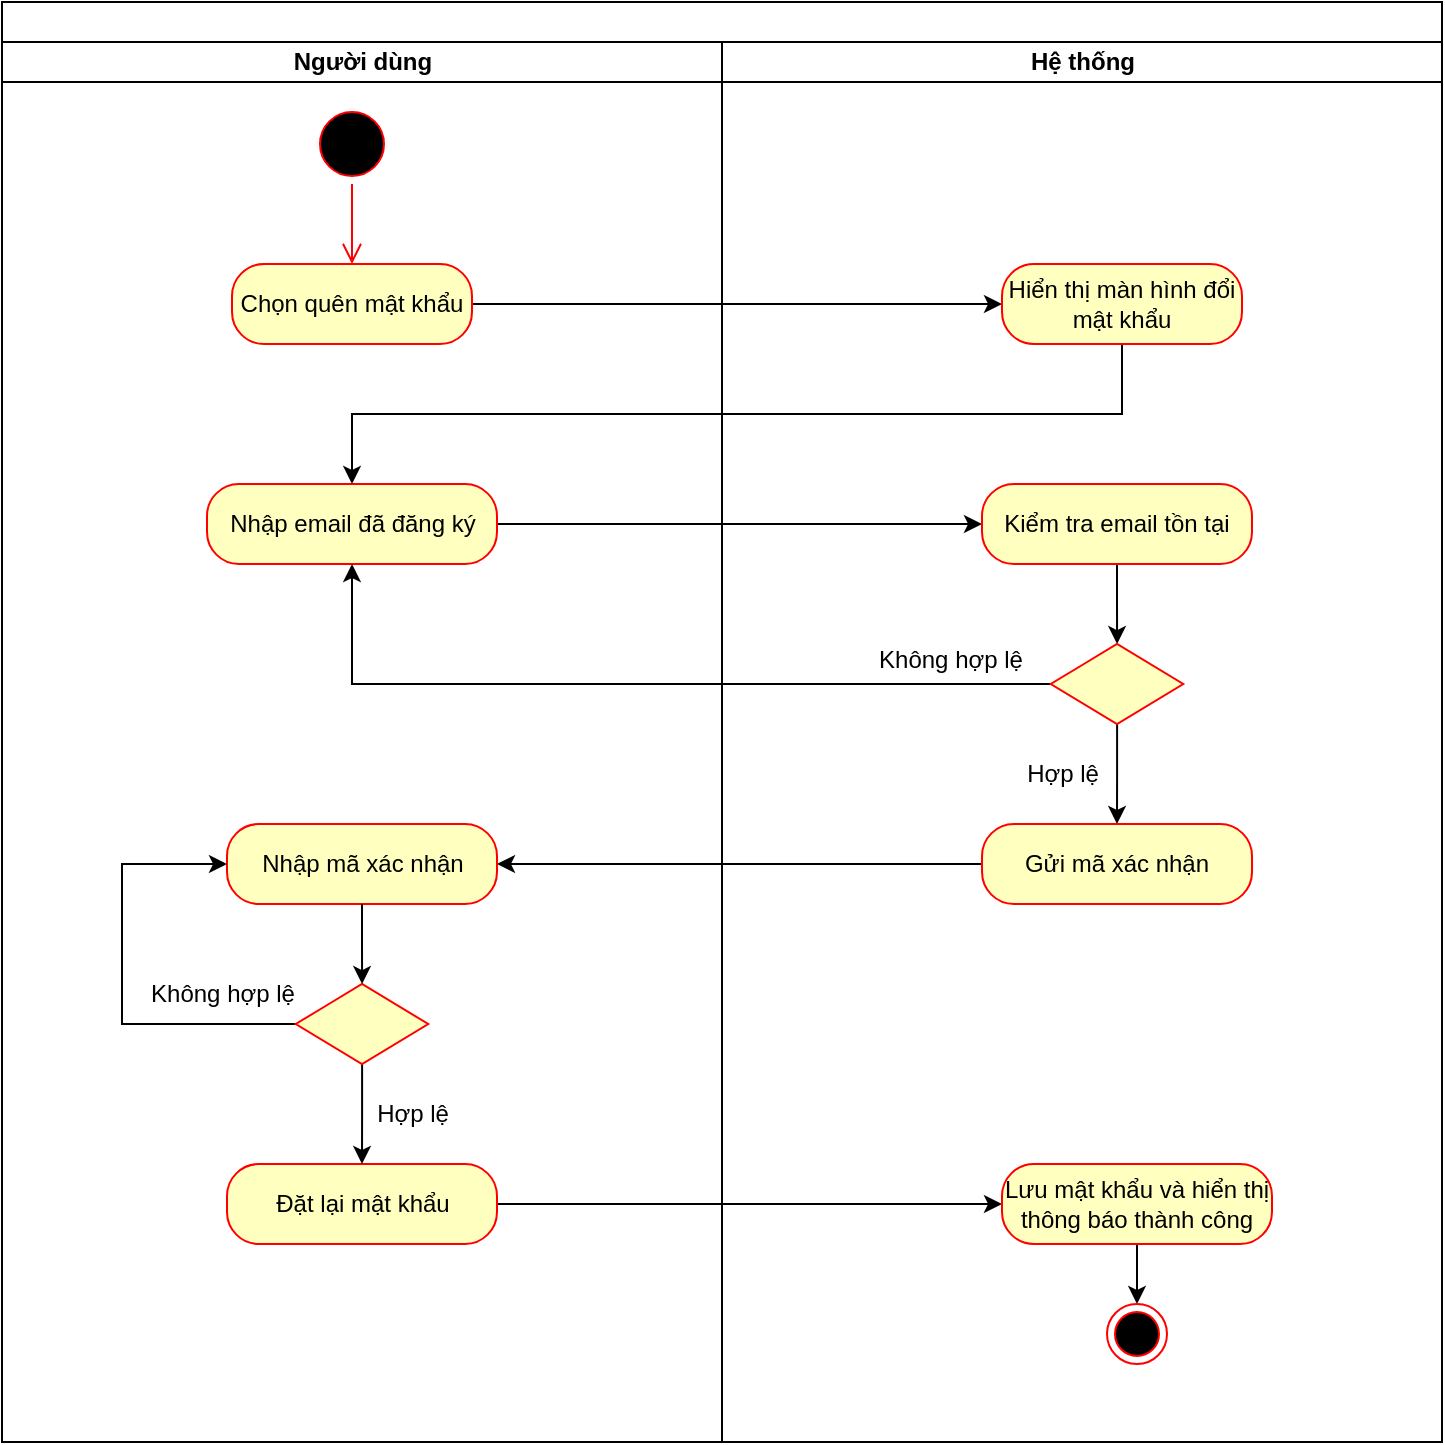 <mxfile version="23.1.6" type="github">
  <diagram name="Page-1" id="e7e014a7-5840-1c2e-5031-d8a46d1fe8dd">
    <mxGraphModel dx="1616" dy="888" grid="1" gridSize="10" guides="1" tooltips="1" connect="1" arrows="1" fold="1" page="1" pageScale="1" pageWidth="1169" pageHeight="826" background="none" math="0" shadow="0">
      <root>
        <mxCell id="0" />
        <mxCell id="1" parent="0" />
        <mxCell id="fF-WyDOVF_BssLDyHzEs-42" value="" style="swimlane;childLayout=stackLayout;resizeParent=1;resizeParentMax=0;startSize=20;html=1;" vertex="1" parent="1">
          <mxGeometry x="200" y="40" width="720" height="720" as="geometry">
            <mxRectangle x="200" y="40" width="50" height="40" as="alternateBounds" />
          </mxGeometry>
        </mxCell>
        <mxCell id="fF-WyDOVF_BssLDyHzEs-43" value="Người dùng" style="swimlane;startSize=20;html=1;" vertex="1" parent="fF-WyDOVF_BssLDyHzEs-42">
          <mxGeometry y="20" width="360" height="700" as="geometry">
            <mxRectangle y="20" width="40" height="460" as="alternateBounds" />
          </mxGeometry>
        </mxCell>
        <mxCell id="fF-WyDOVF_BssLDyHzEs-49" value="Hệ thống" style="swimlane;startSize=20;html=1;" vertex="1" parent="fF-WyDOVF_BssLDyHzEs-42">
          <mxGeometry x="360" y="20" width="360" height="700" as="geometry" />
        </mxCell>
        <mxCell id="fF-WyDOVF_BssLDyHzEs-76" value="" style="edgeStyle=orthogonalEdgeStyle;rounded=0;orthogonalLoop=1;jettySize=auto;html=1;" edge="1" parent="fF-WyDOVF_BssLDyHzEs-49" source="fF-WyDOVF_BssLDyHzEs-74" target="fF-WyDOVF_BssLDyHzEs-75">
          <mxGeometry relative="1" as="geometry" />
        </mxCell>
        <mxCell id="fF-WyDOVF_BssLDyHzEs-87" value="" style="edgeStyle=orthogonalEdgeStyle;rounded=0;orthogonalLoop=1;jettySize=auto;html=1;" edge="1" parent="fF-WyDOVF_BssLDyHzEs-49" source="fF-WyDOVF_BssLDyHzEs-83" target="fF-WyDOVF_BssLDyHzEs-86">
          <mxGeometry relative="1" as="geometry" />
        </mxCell>
        <mxCell id="fF-WyDOVF_BssLDyHzEs-91" value="" style="edgeStyle=orthogonalEdgeStyle;rounded=0;orthogonalLoop=1;jettySize=auto;html=1;" edge="1" parent="fF-WyDOVF_BssLDyHzEs-49" source="fF-WyDOVF_BssLDyHzEs-88" target="fF-WyDOVF_BssLDyHzEs-90">
          <mxGeometry relative="1" as="geometry" />
        </mxCell>
        <mxCell id="fF-WyDOVF_BssLDyHzEs-96" style="edgeStyle=orthogonalEdgeStyle;rounded=0;orthogonalLoop=1;jettySize=auto;html=1;exitX=0;exitY=0.5;exitDx=0;exitDy=0;entryX=0.5;entryY=1;entryDx=0;entryDy=0;" edge="1" parent="fF-WyDOVF_BssLDyHzEs-49" source="fF-WyDOVF_BssLDyHzEs-77" target="fF-WyDOVF_BssLDyHzEs-74">
          <mxGeometry relative="1" as="geometry" />
        </mxCell>
        <mxCell id="fF-WyDOVF_BssLDyHzEs-100" value="" style="edgeStyle=orthogonalEdgeStyle;rounded=0;orthogonalLoop=1;jettySize=auto;html=1;" edge="1" parent="fF-WyDOVF_BssLDyHzEs-49" source="fF-WyDOVF_BssLDyHzEs-71" target="fF-WyDOVF_BssLDyHzEs-99">
          <mxGeometry relative="1" as="geometry" />
        </mxCell>
        <mxCell id="fF-WyDOVF_BssLDyHzEs-102" style="edgeStyle=orthogonalEdgeStyle;rounded=0;orthogonalLoop=1;jettySize=auto;html=1;exitX=0.5;exitY=1;exitDx=0;exitDy=0;" edge="1" parent="fF-WyDOVF_BssLDyHzEs-49" source="fF-WyDOVF_BssLDyHzEs-99" target="fF-WyDOVF_BssLDyHzEs-74">
          <mxGeometry relative="1" as="geometry" />
        </mxCell>
        <mxCell id="fF-WyDOVF_BssLDyHzEs-69" value="" style="ellipse;html=1;shape=startState;fillColor=#000000;strokeColor=#ff0000;" vertex="1" parent="fF-WyDOVF_BssLDyHzEs-49">
          <mxGeometry x="-205" y="31" width="40" height="40" as="geometry" />
        </mxCell>
        <mxCell id="fF-WyDOVF_BssLDyHzEs-70" value="" style="edgeStyle=orthogonalEdgeStyle;html=1;verticalAlign=bottom;endArrow=open;endSize=8;strokeColor=#ff0000;rounded=0;entryX=0.5;entryY=0;entryDx=0;entryDy=0;" edge="1" source="fF-WyDOVF_BssLDyHzEs-69" parent="fF-WyDOVF_BssLDyHzEs-49" target="fF-WyDOVF_BssLDyHzEs-71">
          <mxGeometry relative="1" as="geometry">
            <mxPoint x="-185" y="121" as="targetPoint" />
          </mxGeometry>
        </mxCell>
        <mxCell id="fF-WyDOVF_BssLDyHzEs-71" value="Chọn quên mật khẩu" style="rounded=1;whiteSpace=wrap;html=1;arcSize=40;fontColor=#000000;fillColor=#ffffc0;strokeColor=#ff0000;" vertex="1" parent="fF-WyDOVF_BssLDyHzEs-49">
          <mxGeometry x="-245" y="111" width="120" height="40" as="geometry" />
        </mxCell>
        <mxCell id="fF-WyDOVF_BssLDyHzEs-74" value="Nhập email đã đăng ký" style="rounded=1;whiteSpace=wrap;html=1;arcSize=40;fontColor=#000000;fillColor=#ffffc0;strokeColor=#ff0000;" vertex="1" parent="fF-WyDOVF_BssLDyHzEs-49">
          <mxGeometry x="-257.5" y="221" width="145" height="40" as="geometry" />
        </mxCell>
        <mxCell id="fF-WyDOVF_BssLDyHzEs-86" value="Nhập mã xác nhận" style="whiteSpace=wrap;html=1;fillColor=#ffffc0;strokeColor=#ff0000;fontColor=#000000;rounded=1;arcSize=40;" vertex="1" parent="fF-WyDOVF_BssLDyHzEs-49">
          <mxGeometry x="-247.5" y="391" width="135" height="40" as="geometry" />
        </mxCell>
        <mxCell id="fF-WyDOVF_BssLDyHzEs-88" value="Đặt lại mật khẩu" style="whiteSpace=wrap;html=1;fillColor=#ffffc0;strokeColor=#ff0000;fontColor=#000000;rounded=1;arcSize=40;" vertex="1" parent="fF-WyDOVF_BssLDyHzEs-49">
          <mxGeometry x="-247.5" y="561" width="135" height="40" as="geometry" />
        </mxCell>
        <mxCell id="fF-WyDOVF_BssLDyHzEs-109" value="" style="edgeStyle=orthogonalEdgeStyle;rounded=0;orthogonalLoop=1;jettySize=auto;html=1;" edge="1" parent="fF-WyDOVF_BssLDyHzEs-49" source="fF-WyDOVF_BssLDyHzEs-106" target="fF-WyDOVF_BssLDyHzEs-88">
          <mxGeometry relative="1" as="geometry" />
        </mxCell>
        <mxCell id="fF-WyDOVF_BssLDyHzEs-110" style="edgeStyle=orthogonalEdgeStyle;rounded=0;orthogonalLoop=1;jettySize=auto;html=1;exitX=0;exitY=0.5;exitDx=0;exitDy=0;entryX=0;entryY=0.5;entryDx=0;entryDy=0;" edge="1" parent="fF-WyDOVF_BssLDyHzEs-49" source="fF-WyDOVF_BssLDyHzEs-106" target="fF-WyDOVF_BssLDyHzEs-86">
          <mxGeometry relative="1" as="geometry">
            <Array as="points">
              <mxPoint x="-300" y="491" />
              <mxPoint x="-300" y="411" />
            </Array>
          </mxGeometry>
        </mxCell>
        <mxCell id="fF-WyDOVF_BssLDyHzEs-106" value="" style="rhombus;whiteSpace=wrap;html=1;fillColor=#ffffc0;strokeColor=#ff0000;fontColor=#000000;rounded=1;arcSize=0;" vertex="1" parent="fF-WyDOVF_BssLDyHzEs-49">
          <mxGeometry x="-213.12" y="471" width="66.25" height="40" as="geometry" />
        </mxCell>
        <mxCell id="fF-WyDOVF_BssLDyHzEs-107" value="" style="edgeStyle=orthogonalEdgeStyle;rounded=0;orthogonalLoop=1;jettySize=auto;html=1;" edge="1" parent="fF-WyDOVF_BssLDyHzEs-49" source="fF-WyDOVF_BssLDyHzEs-86" target="fF-WyDOVF_BssLDyHzEs-106">
          <mxGeometry relative="1" as="geometry" />
        </mxCell>
        <mxCell id="fF-WyDOVF_BssLDyHzEs-84" value="Hợp lệ" style="text;html=1;align=center;verticalAlign=middle;resizable=0;points=[];autosize=1;strokeColor=none;fillColor=none;" vertex="1" parent="fF-WyDOVF_BssLDyHzEs-49">
          <mxGeometry x="-185" y="521" width="60" height="30" as="geometry" />
        </mxCell>
        <mxCell id="fF-WyDOVF_BssLDyHzEs-111" value="Không hợp lệ" style="text;html=1;align=center;verticalAlign=middle;resizable=0;points=[];autosize=1;strokeColor=none;fillColor=none;" vertex="1" parent="fF-WyDOVF_BssLDyHzEs-49">
          <mxGeometry x="-300" y="461" width="100" height="30" as="geometry" />
        </mxCell>
        <mxCell id="fF-WyDOVF_BssLDyHzEs-78" value="" style="edgeStyle=orthogonalEdgeStyle;rounded=0;orthogonalLoop=1;jettySize=auto;html=1;" edge="1" parent="fF-WyDOVF_BssLDyHzEs-49" source="fF-WyDOVF_BssLDyHzEs-75" target="fF-WyDOVF_BssLDyHzEs-77">
          <mxGeometry relative="1" as="geometry" />
        </mxCell>
        <mxCell id="fF-WyDOVF_BssLDyHzEs-75" value="Kiểm tra email tồn tại" style="whiteSpace=wrap;html=1;fillColor=#ffffc0;strokeColor=#ff0000;fontColor=#000000;rounded=1;arcSize=40;" vertex="1" parent="fF-WyDOVF_BssLDyHzEs-49">
          <mxGeometry x="130" y="221" width="135" height="40" as="geometry" />
        </mxCell>
        <mxCell id="fF-WyDOVF_BssLDyHzEs-116" value="" style="edgeStyle=orthogonalEdgeStyle;rounded=0;orthogonalLoop=1;jettySize=auto;html=1;" edge="1" parent="fF-WyDOVF_BssLDyHzEs-49" source="fF-WyDOVF_BssLDyHzEs-77" target="fF-WyDOVF_BssLDyHzEs-83">
          <mxGeometry relative="1" as="geometry" />
        </mxCell>
        <mxCell id="fF-WyDOVF_BssLDyHzEs-77" value="" style="rhombus;whiteSpace=wrap;html=1;fillColor=#ffffc0;strokeColor=#ff0000;fontColor=#000000;rounded=1;arcSize=0;" vertex="1" parent="fF-WyDOVF_BssLDyHzEs-49">
          <mxGeometry x="164.38" y="301" width="66.25" height="40" as="geometry" />
        </mxCell>
        <mxCell id="fF-WyDOVF_BssLDyHzEs-83" value="Gửi mã xác nhận" style="whiteSpace=wrap;html=1;fillColor=#ffffc0;strokeColor=#ff0000;fontColor=#000000;rounded=1;arcSize=40;" vertex="1" parent="fF-WyDOVF_BssLDyHzEs-49">
          <mxGeometry x="130.01" y="391" width="135" height="40" as="geometry" />
        </mxCell>
        <mxCell id="fF-WyDOVF_BssLDyHzEs-108" value="" style="edgeStyle=orthogonalEdgeStyle;rounded=0;orthogonalLoop=1;jettySize=auto;html=1;" edge="1" parent="fF-WyDOVF_BssLDyHzEs-49" source="fF-WyDOVF_BssLDyHzEs-90" target="fF-WyDOVF_BssLDyHzEs-94">
          <mxGeometry relative="1" as="geometry" />
        </mxCell>
        <mxCell id="fF-WyDOVF_BssLDyHzEs-90" value="Lưu mật khẩu và hiển thị thông báo thành công" style="whiteSpace=wrap;html=1;fillColor=#ffffc0;strokeColor=#ff0000;fontColor=#000000;rounded=1;arcSize=40;" vertex="1" parent="fF-WyDOVF_BssLDyHzEs-49">
          <mxGeometry x="140" y="561" width="135" height="40" as="geometry" />
        </mxCell>
        <mxCell id="fF-WyDOVF_BssLDyHzEs-94" value="" style="ellipse;html=1;shape=endState;fillColor=#000000;strokeColor=#ff0000;" vertex="1" parent="fF-WyDOVF_BssLDyHzEs-49">
          <mxGeometry x="192.5" y="631" width="30" height="30" as="geometry" />
        </mxCell>
        <mxCell id="fF-WyDOVF_BssLDyHzEs-97" value="Không hợp lệ" style="text;html=1;align=center;verticalAlign=middle;resizable=0;points=[];autosize=1;strokeColor=none;fillColor=none;" vertex="1" parent="fF-WyDOVF_BssLDyHzEs-49">
          <mxGeometry x="64.38" y="294" width="100" height="30" as="geometry" />
        </mxCell>
        <mxCell id="fF-WyDOVF_BssLDyHzEs-99" value="Hiển thị màn hình đổi mật khẩu" style="rounded=1;whiteSpace=wrap;html=1;arcSize=40;fontColor=#000000;fillColor=#ffffc0;strokeColor=#ff0000;" vertex="1" parent="fF-WyDOVF_BssLDyHzEs-49">
          <mxGeometry x="140" y="111" width="120" height="40" as="geometry" />
        </mxCell>
        <mxCell id="fF-WyDOVF_BssLDyHzEs-112" value="Hợp lệ" style="text;html=1;align=center;verticalAlign=middle;resizable=0;points=[];autosize=1;strokeColor=none;fillColor=none;" vertex="1" parent="fF-WyDOVF_BssLDyHzEs-49">
          <mxGeometry x="140" y="351" width="60" height="30" as="geometry" />
        </mxCell>
      </root>
    </mxGraphModel>
  </diagram>
</mxfile>
